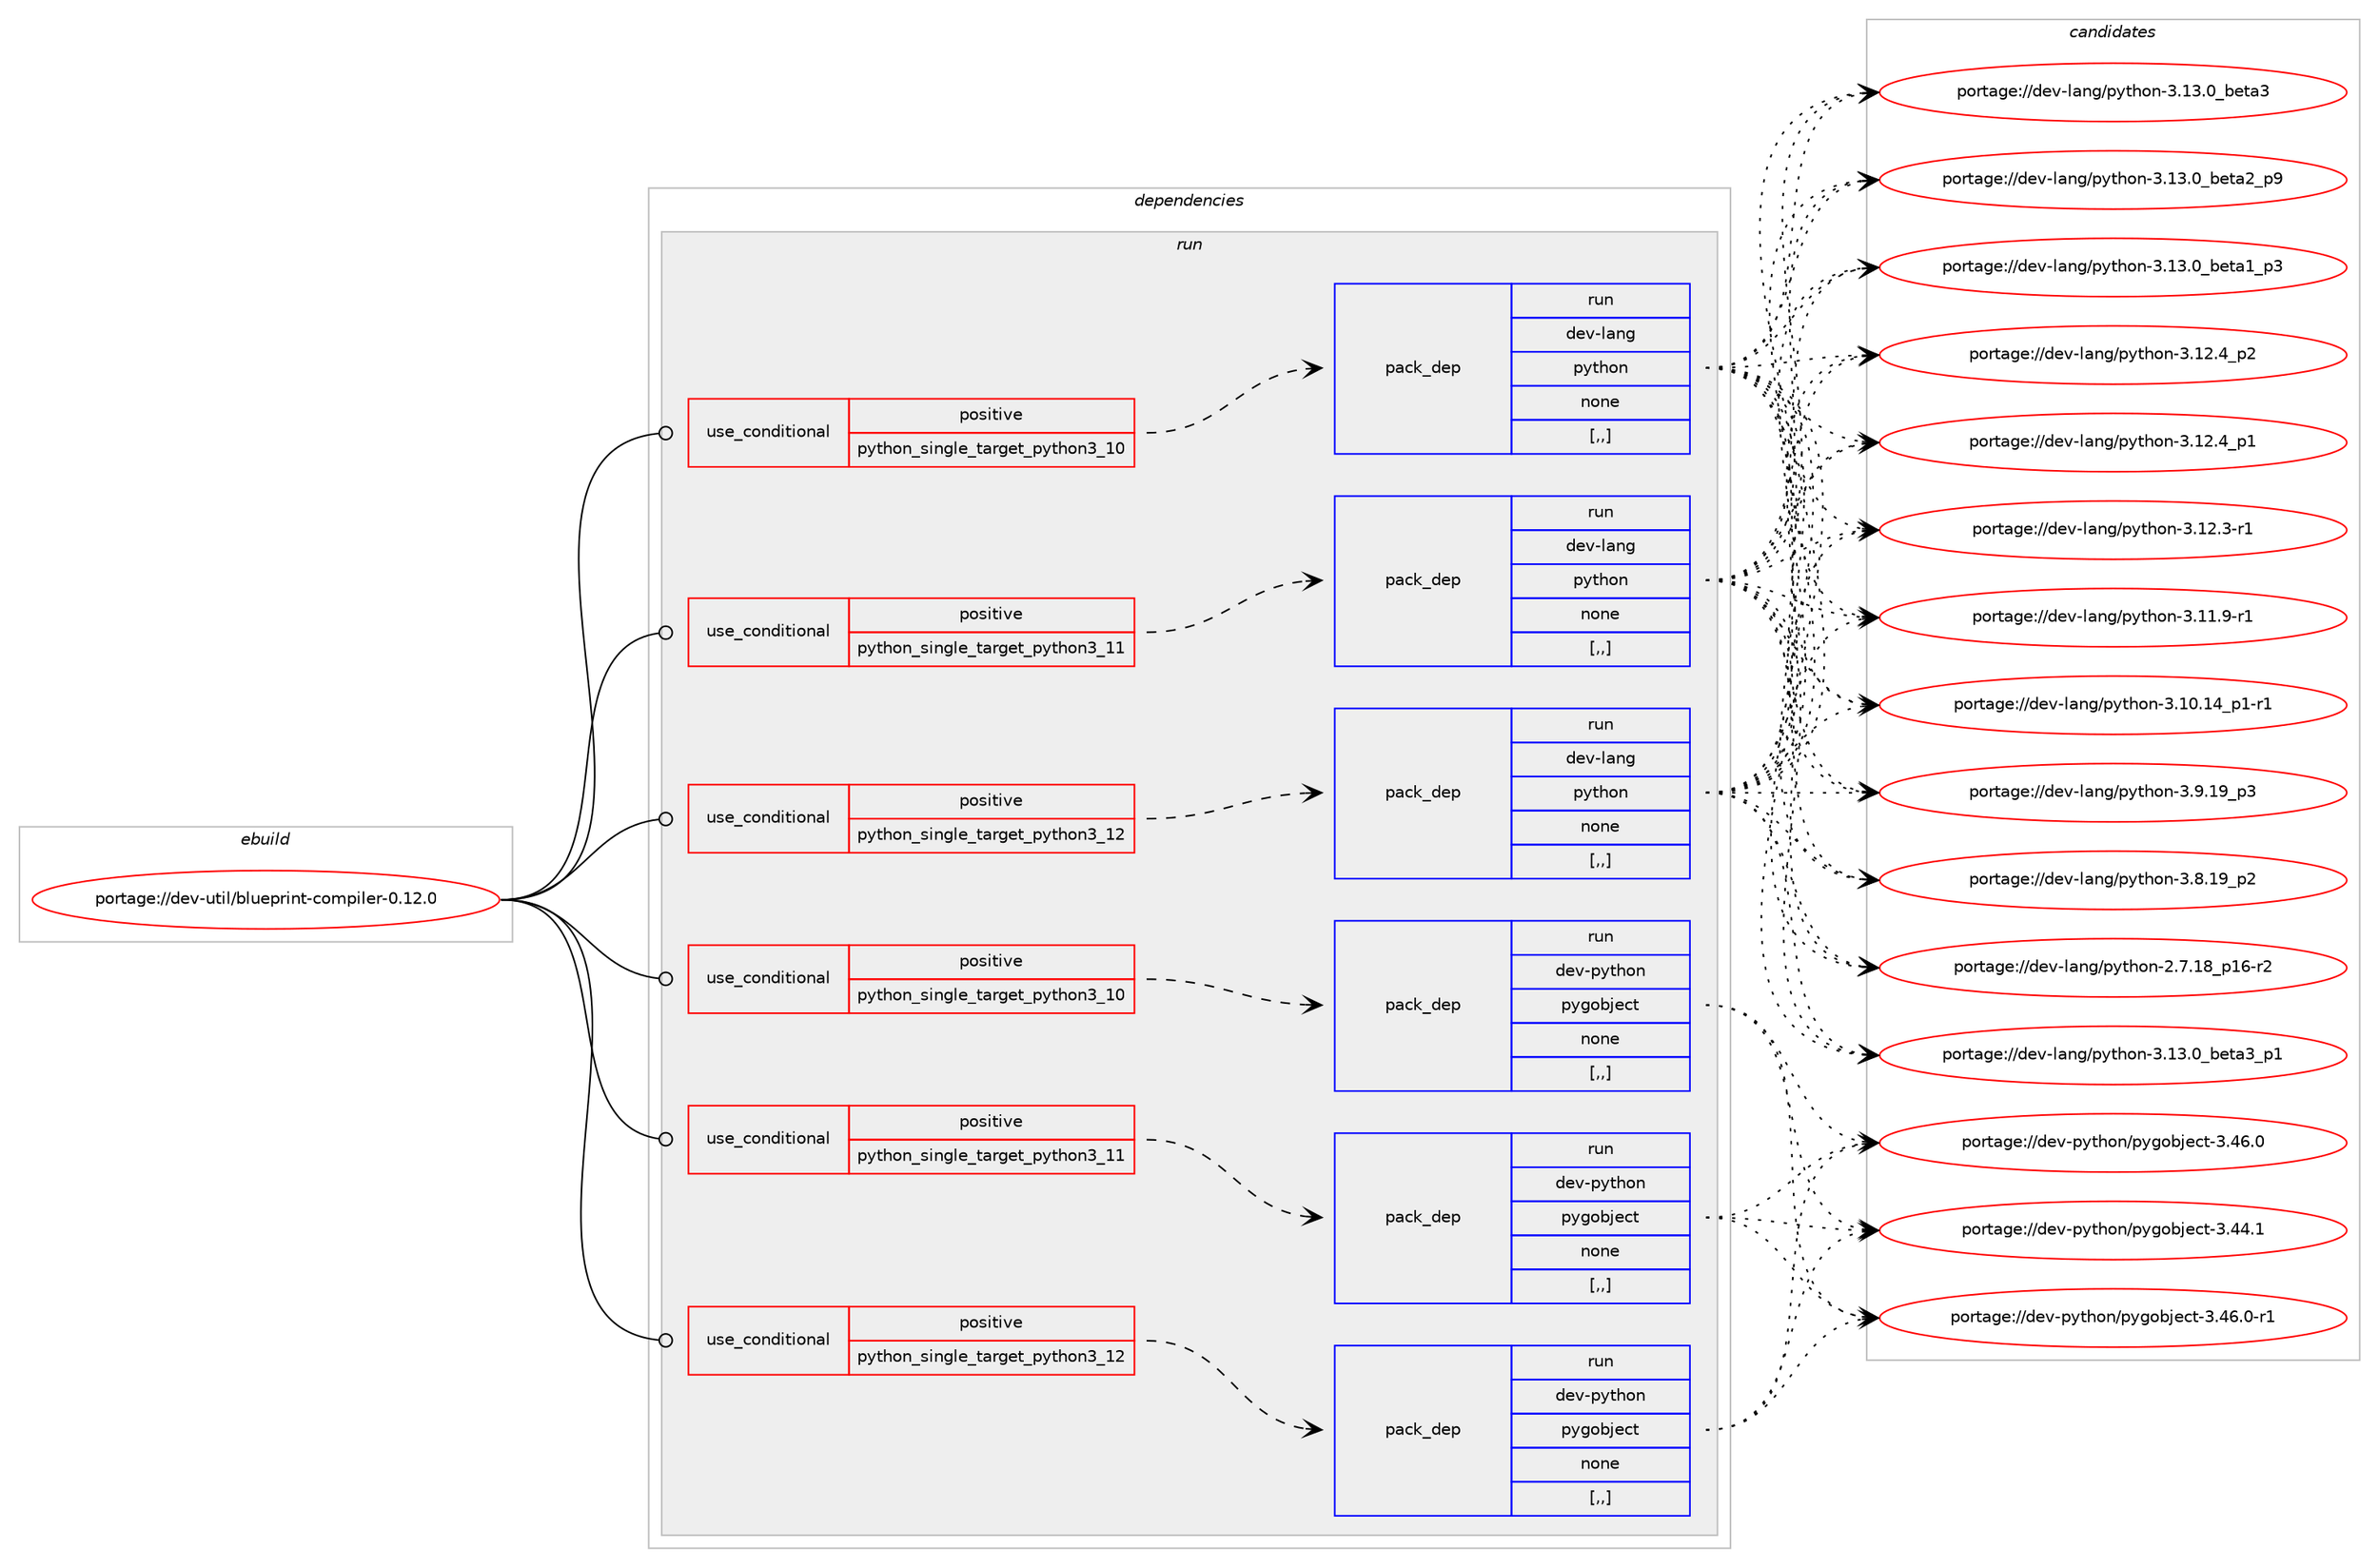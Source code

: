 digraph prolog {

# *************
# Graph options
# *************

newrank=true;
concentrate=true;
compound=true;
graph [rankdir=LR,fontname=Helvetica,fontsize=10,ranksep=1.5];#, ranksep=2.5, nodesep=0.2];
edge  [arrowhead=vee];
node  [fontname=Helvetica,fontsize=10];

# **********
# The ebuild
# **********

subgraph cluster_leftcol {
color=gray;
label=<<i>ebuild</i>>;
id [label="portage://dev-util/blueprint-compiler-0.12.0", color=red, width=4, href="../dev-util/blueprint-compiler-0.12.0.svg"];
}

# ****************
# The dependencies
# ****************

subgraph cluster_midcol {
color=gray;
label=<<i>dependencies</i>>;
subgraph cluster_compile {
fillcolor="#eeeeee";
style=filled;
label=<<i>compile</i>>;
}
subgraph cluster_compileandrun {
fillcolor="#eeeeee";
style=filled;
label=<<i>compile and run</i>>;
}
subgraph cluster_run {
fillcolor="#eeeeee";
style=filled;
label=<<i>run</i>>;
subgraph cond59092 {
dependency210247 [label=<<TABLE BORDER="0" CELLBORDER="1" CELLSPACING="0" CELLPADDING="4"><TR><TD ROWSPAN="3" CELLPADDING="10">use_conditional</TD></TR><TR><TD>positive</TD></TR><TR><TD>python_single_target_python3_10</TD></TR></TABLE>>, shape=none, color=red];
subgraph pack149740 {
dependency210248 [label=<<TABLE BORDER="0" CELLBORDER="1" CELLSPACING="0" CELLPADDING="4" WIDTH="220"><TR><TD ROWSPAN="6" CELLPADDING="30">pack_dep</TD></TR><TR><TD WIDTH="110">run</TD></TR><TR><TD>dev-lang</TD></TR><TR><TD>python</TD></TR><TR><TD>none</TD></TR><TR><TD>[,,]</TD></TR></TABLE>>, shape=none, color=blue];
}
dependency210247:e -> dependency210248:w [weight=20,style="dashed",arrowhead="vee"];
}
id:e -> dependency210247:w [weight=20,style="solid",arrowhead="odot"];
subgraph cond59093 {
dependency210249 [label=<<TABLE BORDER="0" CELLBORDER="1" CELLSPACING="0" CELLPADDING="4"><TR><TD ROWSPAN="3" CELLPADDING="10">use_conditional</TD></TR><TR><TD>positive</TD></TR><TR><TD>python_single_target_python3_10</TD></TR></TABLE>>, shape=none, color=red];
subgraph pack149741 {
dependency210250 [label=<<TABLE BORDER="0" CELLBORDER="1" CELLSPACING="0" CELLPADDING="4" WIDTH="220"><TR><TD ROWSPAN="6" CELLPADDING="30">pack_dep</TD></TR><TR><TD WIDTH="110">run</TD></TR><TR><TD>dev-python</TD></TR><TR><TD>pygobject</TD></TR><TR><TD>none</TD></TR><TR><TD>[,,]</TD></TR></TABLE>>, shape=none, color=blue];
}
dependency210249:e -> dependency210250:w [weight=20,style="dashed",arrowhead="vee"];
}
id:e -> dependency210249:w [weight=20,style="solid",arrowhead="odot"];
subgraph cond59094 {
dependency210251 [label=<<TABLE BORDER="0" CELLBORDER="1" CELLSPACING="0" CELLPADDING="4"><TR><TD ROWSPAN="3" CELLPADDING="10">use_conditional</TD></TR><TR><TD>positive</TD></TR><TR><TD>python_single_target_python3_11</TD></TR></TABLE>>, shape=none, color=red];
subgraph pack149742 {
dependency210252 [label=<<TABLE BORDER="0" CELLBORDER="1" CELLSPACING="0" CELLPADDING="4" WIDTH="220"><TR><TD ROWSPAN="6" CELLPADDING="30">pack_dep</TD></TR><TR><TD WIDTH="110">run</TD></TR><TR><TD>dev-lang</TD></TR><TR><TD>python</TD></TR><TR><TD>none</TD></TR><TR><TD>[,,]</TD></TR></TABLE>>, shape=none, color=blue];
}
dependency210251:e -> dependency210252:w [weight=20,style="dashed",arrowhead="vee"];
}
id:e -> dependency210251:w [weight=20,style="solid",arrowhead="odot"];
subgraph cond59095 {
dependency210253 [label=<<TABLE BORDER="0" CELLBORDER="1" CELLSPACING="0" CELLPADDING="4"><TR><TD ROWSPAN="3" CELLPADDING="10">use_conditional</TD></TR><TR><TD>positive</TD></TR><TR><TD>python_single_target_python3_11</TD></TR></TABLE>>, shape=none, color=red];
subgraph pack149743 {
dependency210254 [label=<<TABLE BORDER="0" CELLBORDER="1" CELLSPACING="0" CELLPADDING="4" WIDTH="220"><TR><TD ROWSPAN="6" CELLPADDING="30">pack_dep</TD></TR><TR><TD WIDTH="110">run</TD></TR><TR><TD>dev-python</TD></TR><TR><TD>pygobject</TD></TR><TR><TD>none</TD></TR><TR><TD>[,,]</TD></TR></TABLE>>, shape=none, color=blue];
}
dependency210253:e -> dependency210254:w [weight=20,style="dashed",arrowhead="vee"];
}
id:e -> dependency210253:w [weight=20,style="solid",arrowhead="odot"];
subgraph cond59096 {
dependency210255 [label=<<TABLE BORDER="0" CELLBORDER="1" CELLSPACING="0" CELLPADDING="4"><TR><TD ROWSPAN="3" CELLPADDING="10">use_conditional</TD></TR><TR><TD>positive</TD></TR><TR><TD>python_single_target_python3_12</TD></TR></TABLE>>, shape=none, color=red];
subgraph pack149744 {
dependency210256 [label=<<TABLE BORDER="0" CELLBORDER="1" CELLSPACING="0" CELLPADDING="4" WIDTH="220"><TR><TD ROWSPAN="6" CELLPADDING="30">pack_dep</TD></TR><TR><TD WIDTH="110">run</TD></TR><TR><TD>dev-lang</TD></TR><TR><TD>python</TD></TR><TR><TD>none</TD></TR><TR><TD>[,,]</TD></TR></TABLE>>, shape=none, color=blue];
}
dependency210255:e -> dependency210256:w [weight=20,style="dashed",arrowhead="vee"];
}
id:e -> dependency210255:w [weight=20,style="solid",arrowhead="odot"];
subgraph cond59097 {
dependency210257 [label=<<TABLE BORDER="0" CELLBORDER="1" CELLSPACING="0" CELLPADDING="4"><TR><TD ROWSPAN="3" CELLPADDING="10">use_conditional</TD></TR><TR><TD>positive</TD></TR><TR><TD>python_single_target_python3_12</TD></TR></TABLE>>, shape=none, color=red];
subgraph pack149745 {
dependency210258 [label=<<TABLE BORDER="0" CELLBORDER="1" CELLSPACING="0" CELLPADDING="4" WIDTH="220"><TR><TD ROWSPAN="6" CELLPADDING="30">pack_dep</TD></TR><TR><TD WIDTH="110">run</TD></TR><TR><TD>dev-python</TD></TR><TR><TD>pygobject</TD></TR><TR><TD>none</TD></TR><TR><TD>[,,]</TD></TR></TABLE>>, shape=none, color=blue];
}
dependency210257:e -> dependency210258:w [weight=20,style="dashed",arrowhead="vee"];
}
id:e -> dependency210257:w [weight=20,style="solid",arrowhead="odot"];
}
}

# **************
# The candidates
# **************

subgraph cluster_choices {
rank=same;
color=gray;
label=<<i>candidates</i>>;

subgraph choice149740 {
color=black;
nodesep=1;
choice10010111845108971101034711212111610411111045514649514648959810111697519511249 [label="portage://dev-lang/python-3.13.0_beta3_p1", color=red, width=4,href="../dev-lang/python-3.13.0_beta3_p1.svg"];
choice1001011184510897110103471121211161041111104551464951464895981011169751 [label="portage://dev-lang/python-3.13.0_beta3", color=red, width=4,href="../dev-lang/python-3.13.0_beta3.svg"];
choice10010111845108971101034711212111610411111045514649514648959810111697509511257 [label="portage://dev-lang/python-3.13.0_beta2_p9", color=red, width=4,href="../dev-lang/python-3.13.0_beta2_p9.svg"];
choice10010111845108971101034711212111610411111045514649514648959810111697499511251 [label="portage://dev-lang/python-3.13.0_beta1_p3", color=red, width=4,href="../dev-lang/python-3.13.0_beta1_p3.svg"];
choice100101118451089711010347112121116104111110455146495046529511250 [label="portage://dev-lang/python-3.12.4_p2", color=red, width=4,href="../dev-lang/python-3.12.4_p2.svg"];
choice100101118451089711010347112121116104111110455146495046529511249 [label="portage://dev-lang/python-3.12.4_p1", color=red, width=4,href="../dev-lang/python-3.12.4_p1.svg"];
choice100101118451089711010347112121116104111110455146495046514511449 [label="portage://dev-lang/python-3.12.3-r1", color=red, width=4,href="../dev-lang/python-3.12.3-r1.svg"];
choice100101118451089711010347112121116104111110455146494946574511449 [label="portage://dev-lang/python-3.11.9-r1", color=red, width=4,href="../dev-lang/python-3.11.9-r1.svg"];
choice100101118451089711010347112121116104111110455146494846495295112494511449 [label="portage://dev-lang/python-3.10.14_p1-r1", color=red, width=4,href="../dev-lang/python-3.10.14_p1-r1.svg"];
choice100101118451089711010347112121116104111110455146574649579511251 [label="portage://dev-lang/python-3.9.19_p3", color=red, width=4,href="../dev-lang/python-3.9.19_p3.svg"];
choice100101118451089711010347112121116104111110455146564649579511250 [label="portage://dev-lang/python-3.8.19_p2", color=red, width=4,href="../dev-lang/python-3.8.19_p2.svg"];
choice100101118451089711010347112121116104111110455046554649569511249544511450 [label="portage://dev-lang/python-2.7.18_p16-r2", color=red, width=4,href="../dev-lang/python-2.7.18_p16-r2.svg"];
dependency210248:e -> choice10010111845108971101034711212111610411111045514649514648959810111697519511249:w [style=dotted,weight="100"];
dependency210248:e -> choice1001011184510897110103471121211161041111104551464951464895981011169751:w [style=dotted,weight="100"];
dependency210248:e -> choice10010111845108971101034711212111610411111045514649514648959810111697509511257:w [style=dotted,weight="100"];
dependency210248:e -> choice10010111845108971101034711212111610411111045514649514648959810111697499511251:w [style=dotted,weight="100"];
dependency210248:e -> choice100101118451089711010347112121116104111110455146495046529511250:w [style=dotted,weight="100"];
dependency210248:e -> choice100101118451089711010347112121116104111110455146495046529511249:w [style=dotted,weight="100"];
dependency210248:e -> choice100101118451089711010347112121116104111110455146495046514511449:w [style=dotted,weight="100"];
dependency210248:e -> choice100101118451089711010347112121116104111110455146494946574511449:w [style=dotted,weight="100"];
dependency210248:e -> choice100101118451089711010347112121116104111110455146494846495295112494511449:w [style=dotted,weight="100"];
dependency210248:e -> choice100101118451089711010347112121116104111110455146574649579511251:w [style=dotted,weight="100"];
dependency210248:e -> choice100101118451089711010347112121116104111110455146564649579511250:w [style=dotted,weight="100"];
dependency210248:e -> choice100101118451089711010347112121116104111110455046554649569511249544511450:w [style=dotted,weight="100"];
}
subgraph choice149741 {
color=black;
nodesep=1;
choice10010111845112121116104111110471121211031119810610199116455146525446484511449 [label="portage://dev-python/pygobject-3.46.0-r1", color=red, width=4,href="../dev-python/pygobject-3.46.0-r1.svg"];
choice1001011184511212111610411111047112121103111981061019911645514652544648 [label="portage://dev-python/pygobject-3.46.0", color=red, width=4,href="../dev-python/pygobject-3.46.0.svg"];
choice1001011184511212111610411111047112121103111981061019911645514652524649 [label="portage://dev-python/pygobject-3.44.1", color=red, width=4,href="../dev-python/pygobject-3.44.1.svg"];
dependency210250:e -> choice10010111845112121116104111110471121211031119810610199116455146525446484511449:w [style=dotted,weight="100"];
dependency210250:e -> choice1001011184511212111610411111047112121103111981061019911645514652544648:w [style=dotted,weight="100"];
dependency210250:e -> choice1001011184511212111610411111047112121103111981061019911645514652524649:w [style=dotted,weight="100"];
}
subgraph choice149742 {
color=black;
nodesep=1;
choice10010111845108971101034711212111610411111045514649514648959810111697519511249 [label="portage://dev-lang/python-3.13.0_beta3_p1", color=red, width=4,href="../dev-lang/python-3.13.0_beta3_p1.svg"];
choice1001011184510897110103471121211161041111104551464951464895981011169751 [label="portage://dev-lang/python-3.13.0_beta3", color=red, width=4,href="../dev-lang/python-3.13.0_beta3.svg"];
choice10010111845108971101034711212111610411111045514649514648959810111697509511257 [label="portage://dev-lang/python-3.13.0_beta2_p9", color=red, width=4,href="../dev-lang/python-3.13.0_beta2_p9.svg"];
choice10010111845108971101034711212111610411111045514649514648959810111697499511251 [label="portage://dev-lang/python-3.13.0_beta1_p3", color=red, width=4,href="../dev-lang/python-3.13.0_beta1_p3.svg"];
choice100101118451089711010347112121116104111110455146495046529511250 [label="portage://dev-lang/python-3.12.4_p2", color=red, width=4,href="../dev-lang/python-3.12.4_p2.svg"];
choice100101118451089711010347112121116104111110455146495046529511249 [label="portage://dev-lang/python-3.12.4_p1", color=red, width=4,href="../dev-lang/python-3.12.4_p1.svg"];
choice100101118451089711010347112121116104111110455146495046514511449 [label="portage://dev-lang/python-3.12.3-r1", color=red, width=4,href="../dev-lang/python-3.12.3-r1.svg"];
choice100101118451089711010347112121116104111110455146494946574511449 [label="portage://dev-lang/python-3.11.9-r1", color=red, width=4,href="../dev-lang/python-3.11.9-r1.svg"];
choice100101118451089711010347112121116104111110455146494846495295112494511449 [label="portage://dev-lang/python-3.10.14_p1-r1", color=red, width=4,href="../dev-lang/python-3.10.14_p1-r1.svg"];
choice100101118451089711010347112121116104111110455146574649579511251 [label="portage://dev-lang/python-3.9.19_p3", color=red, width=4,href="../dev-lang/python-3.9.19_p3.svg"];
choice100101118451089711010347112121116104111110455146564649579511250 [label="portage://dev-lang/python-3.8.19_p2", color=red, width=4,href="../dev-lang/python-3.8.19_p2.svg"];
choice100101118451089711010347112121116104111110455046554649569511249544511450 [label="portage://dev-lang/python-2.7.18_p16-r2", color=red, width=4,href="../dev-lang/python-2.7.18_p16-r2.svg"];
dependency210252:e -> choice10010111845108971101034711212111610411111045514649514648959810111697519511249:w [style=dotted,weight="100"];
dependency210252:e -> choice1001011184510897110103471121211161041111104551464951464895981011169751:w [style=dotted,weight="100"];
dependency210252:e -> choice10010111845108971101034711212111610411111045514649514648959810111697509511257:w [style=dotted,weight="100"];
dependency210252:e -> choice10010111845108971101034711212111610411111045514649514648959810111697499511251:w [style=dotted,weight="100"];
dependency210252:e -> choice100101118451089711010347112121116104111110455146495046529511250:w [style=dotted,weight="100"];
dependency210252:e -> choice100101118451089711010347112121116104111110455146495046529511249:w [style=dotted,weight="100"];
dependency210252:e -> choice100101118451089711010347112121116104111110455146495046514511449:w [style=dotted,weight="100"];
dependency210252:e -> choice100101118451089711010347112121116104111110455146494946574511449:w [style=dotted,weight="100"];
dependency210252:e -> choice100101118451089711010347112121116104111110455146494846495295112494511449:w [style=dotted,weight="100"];
dependency210252:e -> choice100101118451089711010347112121116104111110455146574649579511251:w [style=dotted,weight="100"];
dependency210252:e -> choice100101118451089711010347112121116104111110455146564649579511250:w [style=dotted,weight="100"];
dependency210252:e -> choice100101118451089711010347112121116104111110455046554649569511249544511450:w [style=dotted,weight="100"];
}
subgraph choice149743 {
color=black;
nodesep=1;
choice10010111845112121116104111110471121211031119810610199116455146525446484511449 [label="portage://dev-python/pygobject-3.46.0-r1", color=red, width=4,href="../dev-python/pygobject-3.46.0-r1.svg"];
choice1001011184511212111610411111047112121103111981061019911645514652544648 [label="portage://dev-python/pygobject-3.46.0", color=red, width=4,href="../dev-python/pygobject-3.46.0.svg"];
choice1001011184511212111610411111047112121103111981061019911645514652524649 [label="portage://dev-python/pygobject-3.44.1", color=red, width=4,href="../dev-python/pygobject-3.44.1.svg"];
dependency210254:e -> choice10010111845112121116104111110471121211031119810610199116455146525446484511449:w [style=dotted,weight="100"];
dependency210254:e -> choice1001011184511212111610411111047112121103111981061019911645514652544648:w [style=dotted,weight="100"];
dependency210254:e -> choice1001011184511212111610411111047112121103111981061019911645514652524649:w [style=dotted,weight="100"];
}
subgraph choice149744 {
color=black;
nodesep=1;
choice10010111845108971101034711212111610411111045514649514648959810111697519511249 [label="portage://dev-lang/python-3.13.0_beta3_p1", color=red, width=4,href="../dev-lang/python-3.13.0_beta3_p1.svg"];
choice1001011184510897110103471121211161041111104551464951464895981011169751 [label="portage://dev-lang/python-3.13.0_beta3", color=red, width=4,href="../dev-lang/python-3.13.0_beta3.svg"];
choice10010111845108971101034711212111610411111045514649514648959810111697509511257 [label="portage://dev-lang/python-3.13.0_beta2_p9", color=red, width=4,href="../dev-lang/python-3.13.0_beta2_p9.svg"];
choice10010111845108971101034711212111610411111045514649514648959810111697499511251 [label="portage://dev-lang/python-3.13.0_beta1_p3", color=red, width=4,href="../dev-lang/python-3.13.0_beta1_p3.svg"];
choice100101118451089711010347112121116104111110455146495046529511250 [label="portage://dev-lang/python-3.12.4_p2", color=red, width=4,href="../dev-lang/python-3.12.4_p2.svg"];
choice100101118451089711010347112121116104111110455146495046529511249 [label="portage://dev-lang/python-3.12.4_p1", color=red, width=4,href="../dev-lang/python-3.12.4_p1.svg"];
choice100101118451089711010347112121116104111110455146495046514511449 [label="portage://dev-lang/python-3.12.3-r1", color=red, width=4,href="../dev-lang/python-3.12.3-r1.svg"];
choice100101118451089711010347112121116104111110455146494946574511449 [label="portage://dev-lang/python-3.11.9-r1", color=red, width=4,href="../dev-lang/python-3.11.9-r1.svg"];
choice100101118451089711010347112121116104111110455146494846495295112494511449 [label="portage://dev-lang/python-3.10.14_p1-r1", color=red, width=4,href="../dev-lang/python-3.10.14_p1-r1.svg"];
choice100101118451089711010347112121116104111110455146574649579511251 [label="portage://dev-lang/python-3.9.19_p3", color=red, width=4,href="../dev-lang/python-3.9.19_p3.svg"];
choice100101118451089711010347112121116104111110455146564649579511250 [label="portage://dev-lang/python-3.8.19_p2", color=red, width=4,href="../dev-lang/python-3.8.19_p2.svg"];
choice100101118451089711010347112121116104111110455046554649569511249544511450 [label="portage://dev-lang/python-2.7.18_p16-r2", color=red, width=4,href="../dev-lang/python-2.7.18_p16-r2.svg"];
dependency210256:e -> choice10010111845108971101034711212111610411111045514649514648959810111697519511249:w [style=dotted,weight="100"];
dependency210256:e -> choice1001011184510897110103471121211161041111104551464951464895981011169751:w [style=dotted,weight="100"];
dependency210256:e -> choice10010111845108971101034711212111610411111045514649514648959810111697509511257:w [style=dotted,weight="100"];
dependency210256:e -> choice10010111845108971101034711212111610411111045514649514648959810111697499511251:w [style=dotted,weight="100"];
dependency210256:e -> choice100101118451089711010347112121116104111110455146495046529511250:w [style=dotted,weight="100"];
dependency210256:e -> choice100101118451089711010347112121116104111110455146495046529511249:w [style=dotted,weight="100"];
dependency210256:e -> choice100101118451089711010347112121116104111110455146495046514511449:w [style=dotted,weight="100"];
dependency210256:e -> choice100101118451089711010347112121116104111110455146494946574511449:w [style=dotted,weight="100"];
dependency210256:e -> choice100101118451089711010347112121116104111110455146494846495295112494511449:w [style=dotted,weight="100"];
dependency210256:e -> choice100101118451089711010347112121116104111110455146574649579511251:w [style=dotted,weight="100"];
dependency210256:e -> choice100101118451089711010347112121116104111110455146564649579511250:w [style=dotted,weight="100"];
dependency210256:e -> choice100101118451089711010347112121116104111110455046554649569511249544511450:w [style=dotted,weight="100"];
}
subgraph choice149745 {
color=black;
nodesep=1;
choice10010111845112121116104111110471121211031119810610199116455146525446484511449 [label="portage://dev-python/pygobject-3.46.0-r1", color=red, width=4,href="../dev-python/pygobject-3.46.0-r1.svg"];
choice1001011184511212111610411111047112121103111981061019911645514652544648 [label="portage://dev-python/pygobject-3.46.0", color=red, width=4,href="../dev-python/pygobject-3.46.0.svg"];
choice1001011184511212111610411111047112121103111981061019911645514652524649 [label="portage://dev-python/pygobject-3.44.1", color=red, width=4,href="../dev-python/pygobject-3.44.1.svg"];
dependency210258:e -> choice10010111845112121116104111110471121211031119810610199116455146525446484511449:w [style=dotted,weight="100"];
dependency210258:e -> choice1001011184511212111610411111047112121103111981061019911645514652544648:w [style=dotted,weight="100"];
dependency210258:e -> choice1001011184511212111610411111047112121103111981061019911645514652524649:w [style=dotted,weight="100"];
}
}

}
